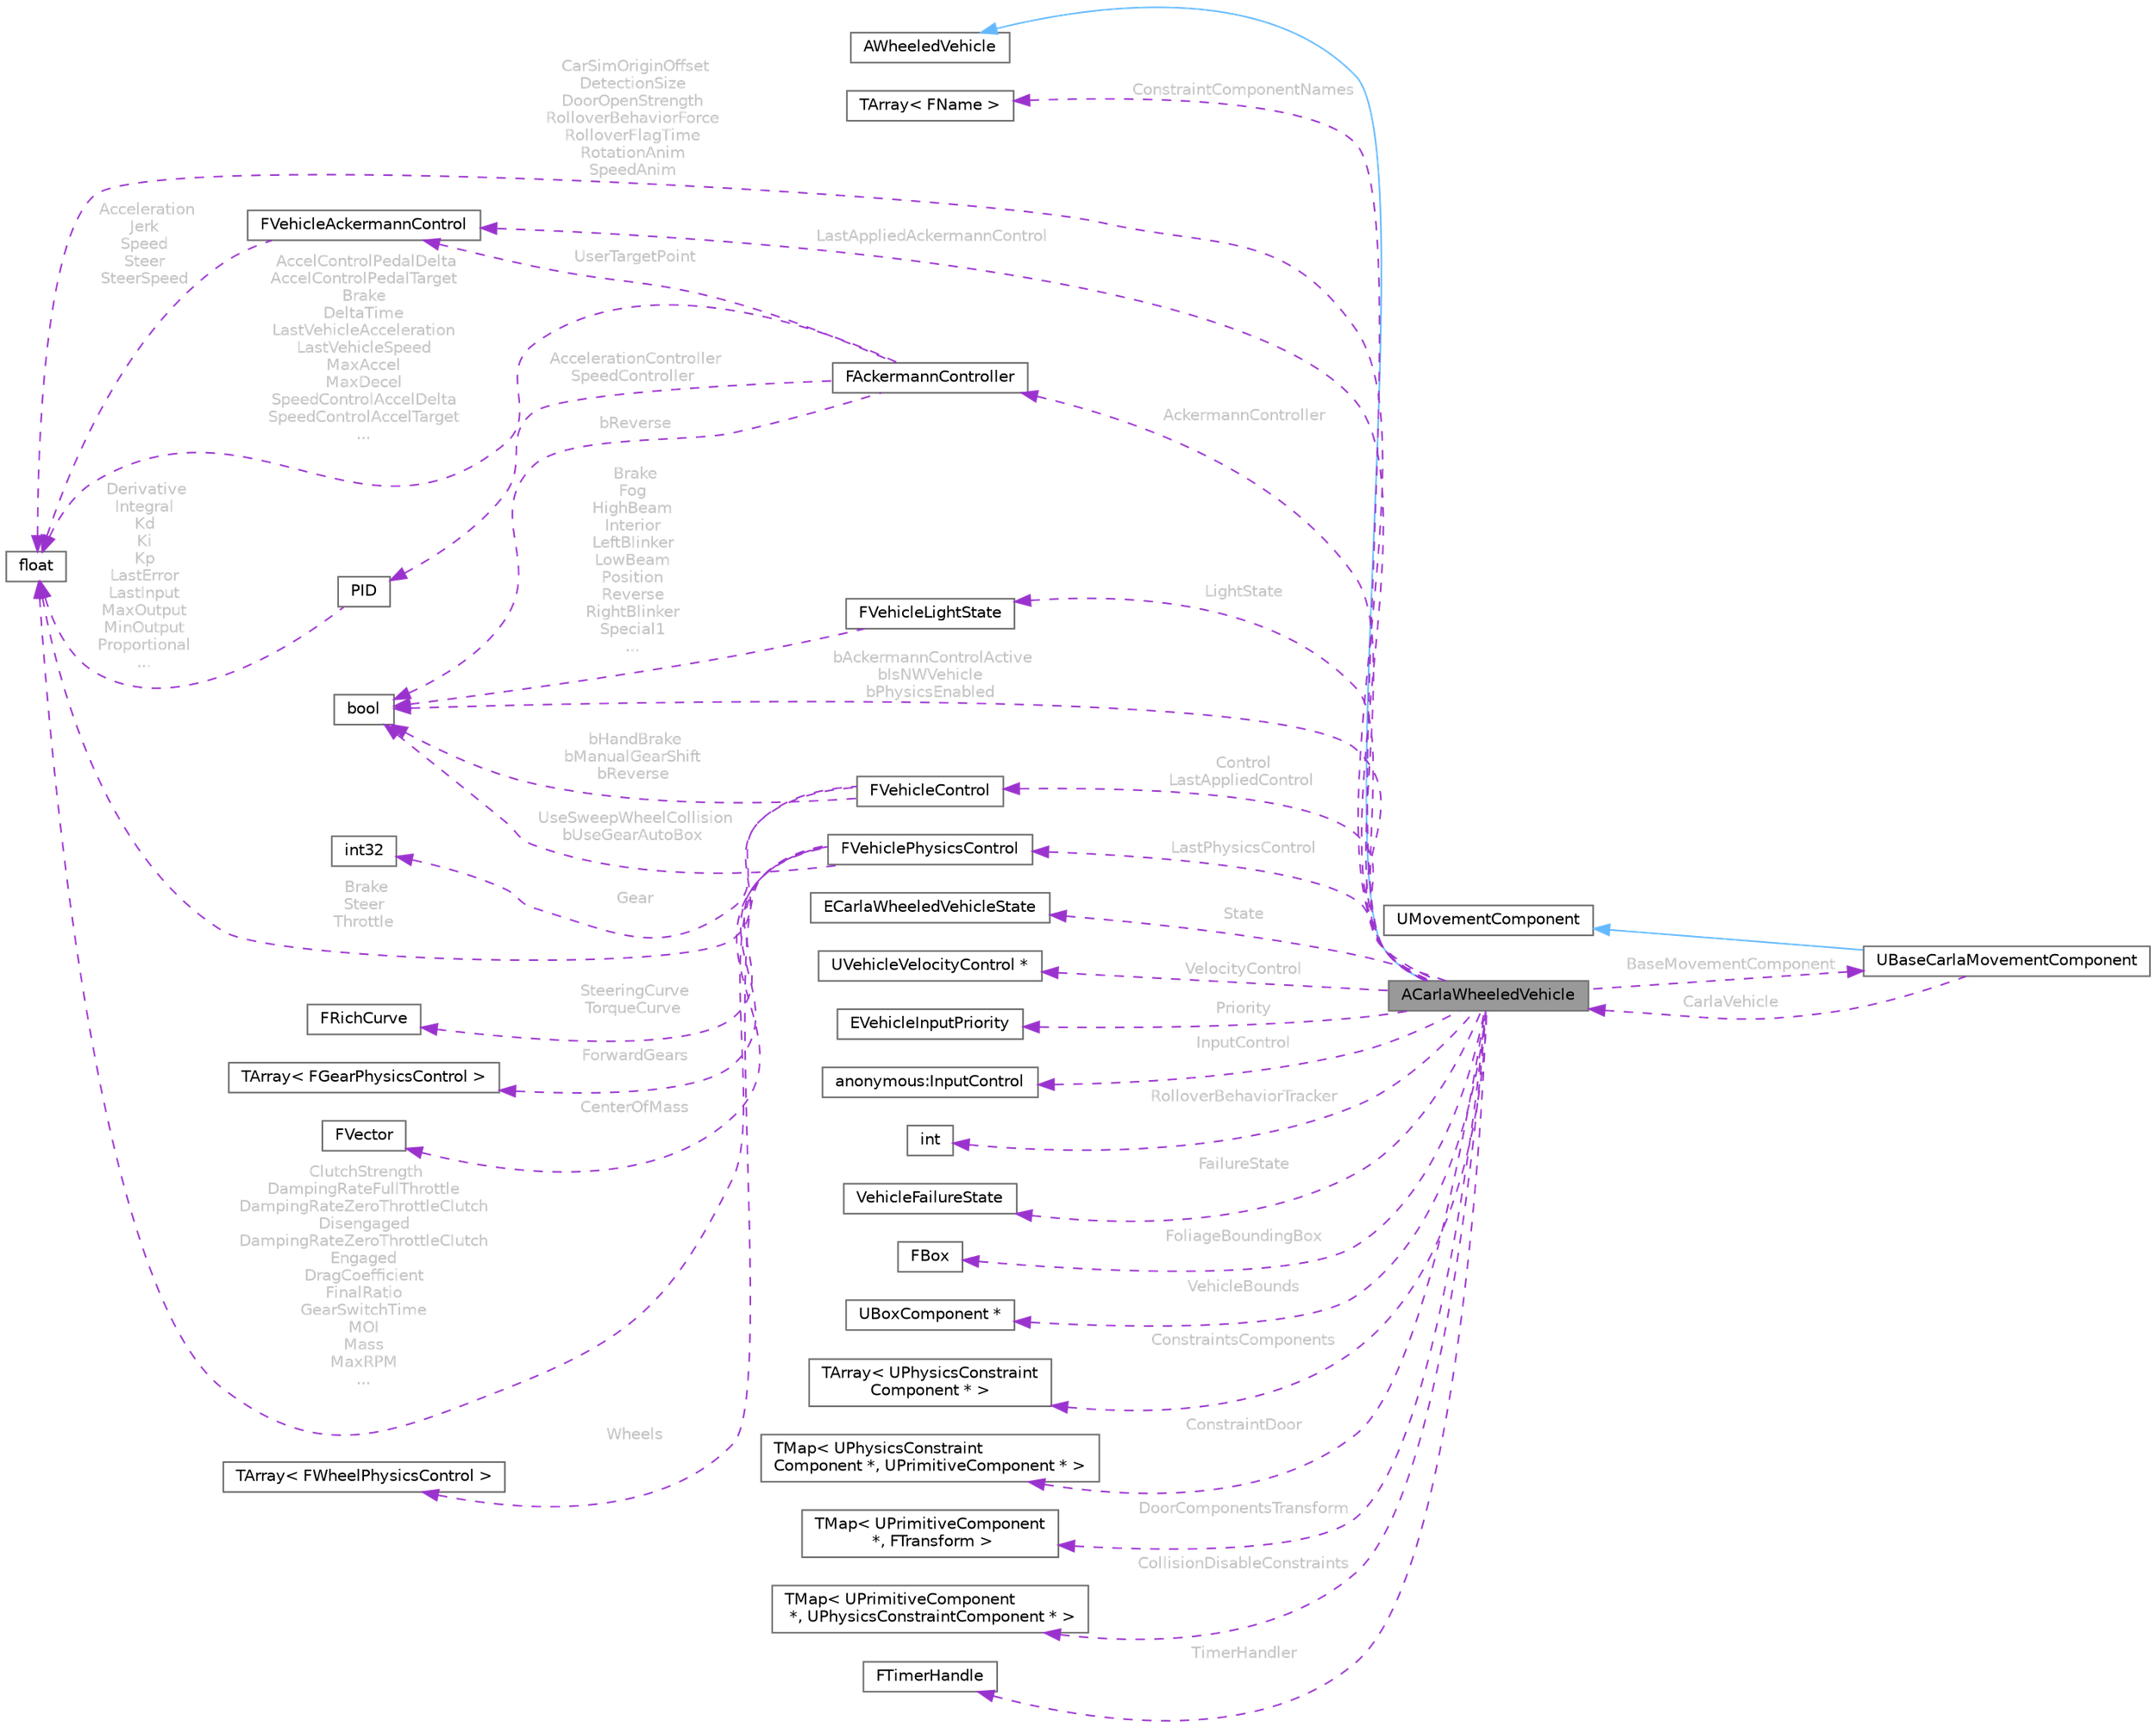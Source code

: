 digraph "ACarlaWheeledVehicle"
{
 // INTERACTIVE_SVG=YES
 // LATEX_PDF_SIZE
  bgcolor="transparent";
  edge [fontname=Helvetica,fontsize=10,labelfontname=Helvetica,labelfontsize=10];
  node [fontname=Helvetica,fontsize=10,shape=box,height=0.2,width=0.4];
  rankdir="LR";
  Node1 [id="Node000001",label="ACarlaWheeledVehicle",height=0.2,width=0.4,color="gray40", fillcolor="grey60", style="filled", fontcolor="black",tooltip="Base class for CARLA wheeled vehicles."];
  Node2 -> Node1 [id="edge1_Node000001_Node000002",dir="back",color="steelblue1",style="solid",tooltip=" "];
  Node2 [id="Node000002",label="AWheeledVehicle",height=0.2,width=0.4,color="gray40", fillcolor="white", style="filled",URL="$d4/d23/classAWheeledVehicle.html",tooltip=" "];
  Node3 -> Node1 [id="edge2_Node000001_Node000003",dir="back",color="darkorchid3",style="dashed",tooltip=" ",label=" ConstraintComponentNames",fontcolor="grey" ];
  Node3 [id="Node000003",label="TArray\< FName \>",height=0.2,width=0.4,color="gray40", fillcolor="white", style="filled",tooltip=" "];
  Node4 -> Node1 [id="edge3_Node000001_Node000004",dir="back",color="darkorchid3",style="dashed",tooltip=" ",label=" CarSimOriginOffset\nDetectionSize\nDoorOpenStrength\nRolloverBehaviorForce\nRolloverFlagTime\nRotationAnim\nSpeedAnim",fontcolor="grey" ];
  Node4 [id="Node000004",label="float",height=0.2,width=0.4,color="gray40", fillcolor="white", style="filled",tooltip=" "];
  Node5 -> Node1 [id="edge4_Node000001_Node000005",dir="back",color="darkorchid3",style="dashed",tooltip=" ",label=" State",fontcolor="grey" ];
  Node5 [id="Node000005",label="ECarlaWheeledVehicleState",height=0.2,width=0.4,color="gray40", fillcolor="white", style="filled",tooltip=" "];
  Node6 -> Node1 [id="edge5_Node000001_Node000006",dir="back",color="darkorchid3",style="dashed",tooltip=" ",label=" VelocityControl",fontcolor="grey" ];
  Node6 [id="Node000006",label="UVehicleVelocityControl *",height=0.2,width=0.4,color="gray40", fillcolor="white", style="filled",tooltip=" "];
  Node7 -> Node1 [id="edge6_Node000001_Node000007",dir="back",color="darkorchid3",style="dashed",tooltip=" ",label=" Priority",fontcolor="grey" ];
  Node7 [id="Node000007",label="EVehicleInputPriority",height=0.2,width=0.4,color="gray40", fillcolor="white", style="filled",tooltip=" "];
  Node8 -> Node1 [id="edge7_Node000001_Node000008",dir="back",color="darkorchid3",style="dashed",tooltip=" ",label=" Control\nLastAppliedControl",fontcolor="grey" ];
  Node8 [id="Node000008",label="FVehicleControl",height=0.2,width=0.4,color="gray40", fillcolor="white", style="filled",URL="$d1/d4b/structFVehicleControl.html",tooltip=" "];
  Node4 -> Node8 [id="edge8_Node000008_Node000004",dir="back",color="darkorchid3",style="dashed",tooltip=" ",label=" Brake\nSteer\nThrottle",fontcolor="grey" ];
  Node9 -> Node8 [id="edge9_Node000008_Node000009",dir="back",color="darkorchid3",style="dashed",tooltip=" ",label=" bHandBrake\nbManualGearShift\nbReverse",fontcolor="grey" ];
  Node9 [id="Node000009",label="bool",height=0.2,width=0.4,color="gray40", fillcolor="white", style="filled",tooltip=" "];
  Node10 -> Node8 [id="edge10_Node000008_Node000010",dir="back",color="darkorchid3",style="dashed",tooltip=" ",label=" Gear",fontcolor="grey" ];
  Node10 [id="Node000010",label="int32",height=0.2,width=0.4,color="gray40", fillcolor="white", style="filled",tooltip=" "];
  Node11 -> Node1 [id="edge11_Node000001_Node000011",dir="back",color="darkorchid3",style="dashed",tooltip=" ",label=" LightState",fontcolor="grey" ];
  Node11 [id="Node000011",label="FVehicleLightState",height=0.2,width=0.4,color="gray40", fillcolor="white", style="filled",URL="$de/d9e/structFVehicleLightState.html",tooltip=" "];
  Node9 -> Node11 [id="edge12_Node000011_Node000009",dir="back",color="darkorchid3",style="dashed",tooltip=" ",label=" Brake\nFog\nHighBeam\nInterior\nLeftBlinker\nLowBeam\nPosition\nReverse\nRightBlinker\nSpecial1\n...",fontcolor="grey" ];
  Node12 -> Node1 [id="edge13_Node000001_Node000012",dir="back",color="darkorchid3",style="dashed",tooltip=" ",label=" InputControl",fontcolor="grey" ];
  Node12 [id="Node000012",label="anonymous:InputControl",height=0.2,width=0.4,color="gray40", fillcolor="white", style="filled",tooltip=" "];
  Node13 -> Node1 [id="edge14_Node000001_Node000013",dir="back",color="darkorchid3",style="dashed",tooltip=" ",label=" LastAppliedAckermannControl",fontcolor="grey" ];
  Node13 [id="Node000013",label="FVehicleAckermannControl",height=0.2,width=0.4,color="gray40", fillcolor="white", style="filled",URL="$d4/d02/structFVehicleAckermannControl.html",tooltip=" "];
  Node4 -> Node13 [id="edge15_Node000013_Node000004",dir="back",color="darkorchid3",style="dashed",tooltip=" ",label=" Acceleration\nJerk\nSpeed\nSteer\nSteerSpeed",fontcolor="grey" ];
  Node14 -> Node1 [id="edge16_Node000001_Node000014",dir="back",color="darkorchid3",style="dashed",tooltip=" ",label=" LastPhysicsControl",fontcolor="grey" ];
  Node14 [id="Node000014",label="FVehiclePhysicsControl",height=0.2,width=0.4,color="gray40", fillcolor="white", style="filled",URL="$d1/dbe/structFVehiclePhysicsControl.html",tooltip=" "];
  Node15 -> Node14 [id="edge17_Node000014_Node000015",dir="back",color="darkorchid3",style="dashed",tooltip=" ",label=" SteeringCurve\nTorqueCurve",fontcolor="grey" ];
  Node15 [id="Node000015",label="FRichCurve",height=0.2,width=0.4,color="gray40", fillcolor="white", style="filled",tooltip=" "];
  Node4 -> Node14 [id="edge18_Node000014_Node000004",dir="back",color="darkorchid3",style="dashed",tooltip=" ",label=" ClutchStrength\nDampingRateFullThrottle\nDampingRateZeroThrottleClutch\lDisengaged\nDampingRateZeroThrottleClutch\lEngaged\nDragCoefficient\nFinalRatio\nGearSwitchTime\nMOI\nMass\nMaxRPM\n...",fontcolor="grey" ];
  Node9 -> Node14 [id="edge19_Node000014_Node000009",dir="back",color="darkorchid3",style="dashed",tooltip=" ",label=" UseSweepWheelCollision\nbUseGearAutoBox",fontcolor="grey" ];
  Node16 -> Node14 [id="edge20_Node000014_Node000016",dir="back",color="darkorchid3",style="dashed",tooltip=" ",label=" ForwardGears",fontcolor="grey" ];
  Node16 [id="Node000016",label="TArray\< FGearPhysicsControl \>",height=0.2,width=0.4,color="gray40", fillcolor="white", style="filled",tooltip=" "];
  Node17 -> Node14 [id="edge21_Node000014_Node000017",dir="back",color="darkorchid3",style="dashed",tooltip=" ",label=" CenterOfMass",fontcolor="grey" ];
  Node17 [id="Node000017",label="FVector",height=0.2,width=0.4,color="gray40", fillcolor="white", style="filled",tooltip=" "];
  Node18 -> Node14 [id="edge22_Node000014_Node000018",dir="back",color="darkorchid3",style="dashed",tooltip=" ",label=" Wheels",fontcolor="grey" ];
  Node18 [id="Node000018",label="TArray\< FWheelPhysicsControl \>",height=0.2,width=0.4,color="gray40", fillcolor="white", style="filled",tooltip=" "];
  Node9 -> Node1 [id="edge23_Node000001_Node000009",dir="back",color="darkorchid3",style="dashed",tooltip=" ",label=" bAckermannControlActive\nbIsNWVehicle\nbPhysicsEnabled",fontcolor="grey" ];
  Node19 -> Node1 [id="edge24_Node000001_Node000019",dir="back",color="darkorchid3",style="dashed",tooltip=" ",label=" AckermannController",fontcolor="grey" ];
  Node19 [id="Node000019",label="FAckermannController",height=0.2,width=0.4,color="gray40", fillcolor="white", style="filled",URL="$d7/db5/classFAckermannController.html",tooltip=" "];
  Node20 -> Node19 [id="edge25_Node000019_Node000020",dir="back",color="darkorchid3",style="dashed",tooltip=" ",label=" AccelerationController\nSpeedController",fontcolor="grey" ];
  Node20 [id="Node000020",label="PID",height=0.2,width=0.4,color="gray40", fillcolor="white", style="filled",URL="$d8/da9/classPID.html",tooltip=" "];
  Node4 -> Node20 [id="edge26_Node000020_Node000004",dir="back",color="darkorchid3",style="dashed",tooltip=" ",label=" Derivative\nIntegral\nKd\nKi\nKp\nLastError\nLastInput\nMaxOutput\nMinOutput\nProportional\n...",fontcolor="grey" ];
  Node13 -> Node19 [id="edge27_Node000019_Node000013",dir="back",color="darkorchid3",style="dashed",tooltip=" ",label=" UserTargetPoint",fontcolor="grey" ];
  Node4 -> Node19 [id="edge28_Node000019_Node000004",dir="back",color="darkorchid3",style="dashed",tooltip=" ",label=" AccelControlPedalDelta\nAccelControlPedalTarget\nBrake\nDeltaTime\nLastVehicleAcceleration\nLastVehicleSpeed\nMaxAccel\nMaxDecel\nSpeedControlAccelDelta\nSpeedControlAccelTarget\n...",fontcolor="grey" ];
  Node9 -> Node19 [id="edge29_Node000019_Node000009",dir="back",color="darkorchid3",style="dashed",tooltip=" ",label=" bReverse",fontcolor="grey" ];
  Node21 -> Node1 [id="edge30_Node000001_Node000021",dir="back",color="darkorchid3",style="dashed",tooltip=" ",label=" RolloverBehaviorTracker",fontcolor="grey" ];
  Node21 [id="Node000021",label="int",height=0.2,width=0.4,color="gray40", fillcolor="white", style="filled",tooltip=" "];
  Node22 -> Node1 [id="edge31_Node000001_Node000022",dir="back",color="darkorchid3",style="dashed",tooltip=" ",label=" FailureState",fontcolor="grey" ];
  Node22 [id="Node000022",label="VehicleFailureState",height=0.2,width=0.4,color="gray40", fillcolor="white", style="filled",tooltip=" "];
  Node23 -> Node1 [id="edge32_Node000001_Node000023",dir="back",color="darkorchid3",style="dashed",tooltip=" ",label=" FoliageBoundingBox",fontcolor="grey" ];
  Node23 [id="Node000023",label="FBox",height=0.2,width=0.4,color="gray40", fillcolor="white", style="filled",tooltip=" "];
  Node24 -> Node1 [id="edge33_Node000001_Node000024",dir="back",color="darkorchid3",style="dashed",tooltip=" ",label=" VehicleBounds",fontcolor="grey" ];
  Node24 [id="Node000024",label="UBoxComponent *",height=0.2,width=0.4,color="gray40", fillcolor="white", style="filled",tooltip=" "];
  Node25 -> Node1 [id="edge34_Node000001_Node000025",dir="back",color="darkorchid3",style="dashed",tooltip=" ",label=" BaseMovementComponent",fontcolor="grey" ];
  Node25 [id="Node000025",label="UBaseCarlaMovementComponent",height=0.2,width=0.4,color="gray40", fillcolor="white", style="filled",URL="$d2/d48/classUBaseCarlaMovementComponent.html",tooltip=" "];
  Node26 -> Node25 [id="edge35_Node000025_Node000026",dir="back",color="steelblue1",style="solid",tooltip=" "];
  Node26 [id="Node000026",label="UMovementComponent",height=0.2,width=0.4,color="gray40", fillcolor="white", style="filled",URL="$d5/def/classUMovementComponent.html",tooltip=" "];
  Node1 -> Node25 [id="edge36_Node000025_Node000001",dir="back",color="darkorchid3",style="dashed",tooltip=" ",label=" CarlaVehicle",fontcolor="grey" ];
  Node27 -> Node1 [id="edge37_Node000001_Node000027",dir="back",color="darkorchid3",style="dashed",tooltip=" ",label=" ConstraintsComponents",fontcolor="grey" ];
  Node27 [id="Node000027",label="TArray\< UPhysicsConstraint\lComponent * \>",height=0.2,width=0.4,color="gray40", fillcolor="white", style="filled",tooltip=" "];
  Node28 -> Node1 [id="edge38_Node000001_Node000028",dir="back",color="darkorchid3",style="dashed",tooltip=" ",label=" ConstraintDoor",fontcolor="grey" ];
  Node28 [id="Node000028",label="TMap\< UPhysicsConstraint\lComponent *, UPrimitiveComponent * \>",height=0.2,width=0.4,color="gray40", fillcolor="white", style="filled",tooltip=" "];
  Node29 -> Node1 [id="edge39_Node000001_Node000029",dir="back",color="darkorchid3",style="dashed",tooltip=" ",label=" DoorComponentsTransform",fontcolor="grey" ];
  Node29 [id="Node000029",label="TMap\< UPrimitiveComponent\l *, FTransform \>",height=0.2,width=0.4,color="gray40", fillcolor="white", style="filled",tooltip=" "];
  Node30 -> Node1 [id="edge40_Node000001_Node000030",dir="back",color="darkorchid3",style="dashed",tooltip=" ",label=" CollisionDisableConstraints",fontcolor="grey" ];
  Node30 [id="Node000030",label="TMap\< UPrimitiveComponent\l *, UPhysicsConstraintComponent * \>",height=0.2,width=0.4,color="gray40", fillcolor="white", style="filled",tooltip=" "];
  Node31 -> Node1 [id="edge41_Node000001_Node000031",dir="back",color="darkorchid3",style="dashed",tooltip=" ",label=" TimerHandler",fontcolor="grey" ];
  Node31 [id="Node000031",label="FTimerHandle",height=0.2,width=0.4,color="gray40", fillcolor="white", style="filled",tooltip=" "];
}
